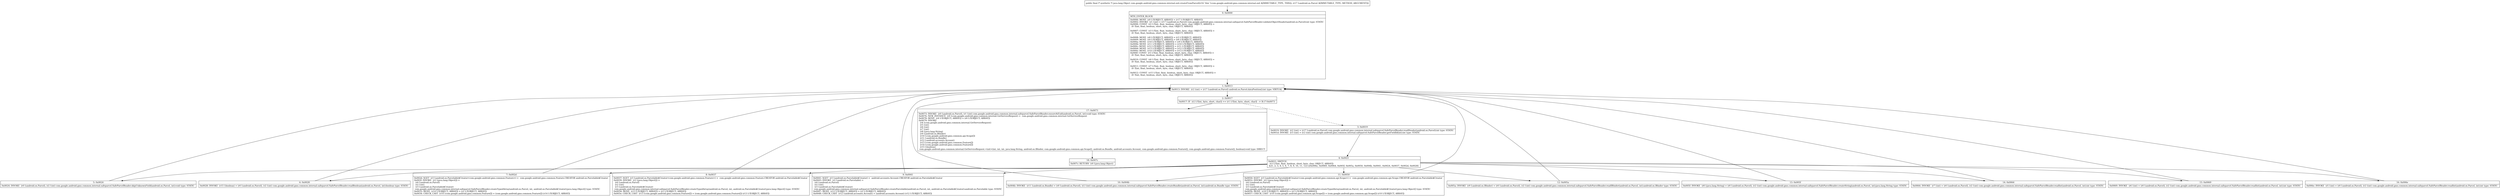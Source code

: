 digraph "CFG forcom.google.android.gms.common.internal.zzd.createFromParcel(Landroid\/os\/Parcel;)Ljava\/lang\/Object;" {
Node_0 [shape=record,label="{0\:\ 0x0000|MTH_ENTER_BLOCK\l|0x0000: MOVE  (r0 I:?[OBJECT, ARRAY]) = (r17 I:?[OBJECT, ARRAY]) \l0x0002: INVOKE  (r1 I:int) = (r17 I:android.os.Parcel) com.google.android.gms.common.internal.safeparcel.SafeParcelReader.validateObjectHeader(android.os.Parcel):int type: STATIC \l0x0006: CONST  (r2 I:?[int, float, boolean, short, byte, char, OBJECT, ARRAY]) = \l  (0 ?[int, float, boolean, short, byte, char, OBJECT, ARRAY])\l \l0x0007: CONST  (r3 I:?[int, float, boolean, short, byte, char, OBJECT, ARRAY]) = \l  (0 ?[int, float, boolean, short, byte, char, OBJECT, ARRAY])\l \l0x0008: MOVE  (r8 I:?[OBJECT, ARRAY]) = (r3 I:?[OBJECT, ARRAY]) \l0x0009: MOVE  (r9 I:?[OBJECT, ARRAY]) = (r8 I:?[OBJECT, ARRAY]) \l0x000a: MOVE  (r10 I:?[OBJECT, ARRAY]) = (r9 I:?[OBJECT, ARRAY]) \l0x000b: MOVE  (r11 I:?[OBJECT, ARRAY]) = (r10 I:?[OBJECT, ARRAY]) \l0x000c: MOVE  (r12 I:?[OBJECT, ARRAY]) = (r11 I:?[OBJECT, ARRAY]) \l0x000d: MOVE  (r13 I:?[OBJECT, ARRAY]) = (r12 I:?[OBJECT, ARRAY]) \l0x000e: MOVE  (r14 I:?[OBJECT, ARRAY]) = (r13 I:?[OBJECT, ARRAY]) \l0x000f: CONST  (r5 I:?[int, float, boolean, short, byte, char, OBJECT, ARRAY]) = \l  (0 ?[int, float, boolean, short, byte, char, OBJECT, ARRAY])\l \l0x0010: CONST  (r6 I:?[int, float, boolean, short, byte, char, OBJECT, ARRAY]) = \l  (0 ?[int, float, boolean, short, byte, char, OBJECT, ARRAY])\l \l0x0011: CONST  (r7 I:?[int, float, boolean, short, byte, char, OBJECT, ARRAY]) = \l  (0 ?[int, float, boolean, short, byte, char, OBJECT, ARRAY])\l \l0x0012: CONST  (r15 I:?[int, float, boolean, short, byte, char, OBJECT, ARRAY]) = \l  (0 ?[int, float, boolean, short, byte, char, OBJECT, ARRAY])\l \l}"];
Node_1 [shape=record,label="{1\:\ 0x0013|0x0013: INVOKE  (r2 I:int) = (r17 I:android.os.Parcel) android.os.Parcel.dataPosition():int type: VIRTUAL \l}"];
Node_2 [shape=record,label="{2\:\ 0x0017|0x0017: IF  (r2 I:?[int, byte, short, char]) \>= (r1 I:?[int, byte, short, char])  \-\> B:17:0x0073 \l}"];
Node_3 [shape=record,label="{3\:\ 0x0019|0x0019: INVOKE  (r2 I:int) = (r17 I:android.os.Parcel) com.google.android.gms.common.internal.safeparcel.SafeParcelReader.readHeader(android.os.Parcel):int type: STATIC \l0x001d: INVOKE  (r3 I:int) = (r2 I:int) com.google.android.gms.common.internal.safeparcel.SafeParcelReader.getFieldId(int):int type: STATIC \l}"];
Node_4 [shape=record,label="{4\:\ 0x0021|0x0021: SWITCH  \l  (r3 I:?[int, float, boolean, short, byte, char, OBJECT, ARRAY])\l k:[1, 2, 3, 4, 5, 6, 7, 8, 9, 10, 11, 12] t:[0x006e, 0x0069, 0x0064, 0x005f, 0x005a, 0x0050, 0x004b, 0x0041, 0x0024, 0x0037, 0x002d, 0x0028] \l}"];
Node_5 [shape=record,label="{5\:\ 0x0024|0x0024: INVOKE  (r0 I:android.os.Parcel), (r2 I:int) com.google.android.gms.common.internal.safeparcel.SafeParcelReader.skipUnknownField(android.os.Parcel, int):void type: STATIC \l}"];
Node_6 [shape=record,label="{6\:\ 0x0028|0x0028: INVOKE  (r15 I:boolean) = (r0 I:android.os.Parcel), (r2 I:int) com.google.android.gms.common.internal.safeparcel.SafeParcelReader.readBoolean(android.os.Parcel, int):boolean type: STATIC \l}"];
Node_7 [shape=record,label="{7\:\ 0x002d|0x002d: SGET  (r3 I:android.os.Parcelable$Creator\<com.google.android.gms.common.Feature\>) =  com.google.android.gms.common.Feature.CREATOR android.os.Parcelable$Creator \l0x002f: INVOKE  (r2 I:java.lang.Object[]) = \l  (r0 I:android.os.Parcel)\l  (r2 I:int)\l  (r3 I:android.os.Parcelable$Creator)\l com.google.android.gms.common.internal.safeparcel.SafeParcelReader.createTypedArray(android.os.Parcel, int, android.os.Parcelable$Creator):java.lang.Object[] type: STATIC \l0x0033: MOVE  (r14 I:?[OBJECT, ARRAY]) = (r2 I:?[OBJECT, ARRAY]) \l0x0034: CHECK_CAST  (r14 I:com.google.android.gms.common.Feature[]) = (com.google.android.gms.common.Feature[]) (r14 I:?[OBJECT, ARRAY]) \l}"];
Node_8 [shape=record,label="{8\:\ 0x0037|0x0037: SGET  (r3 I:android.os.Parcelable$Creator\<com.google.android.gms.common.Feature\>) =  com.google.android.gms.common.Feature.CREATOR android.os.Parcelable$Creator \l0x0039: INVOKE  (r2 I:java.lang.Object[]) = \l  (r0 I:android.os.Parcel)\l  (r2 I:int)\l  (r3 I:android.os.Parcelable$Creator)\l com.google.android.gms.common.internal.safeparcel.SafeParcelReader.createTypedArray(android.os.Parcel, int, android.os.Parcelable$Creator):java.lang.Object[] type: STATIC \l0x003d: MOVE  (r13 I:?[OBJECT, ARRAY]) = (r2 I:?[OBJECT, ARRAY]) \l0x003e: CHECK_CAST  (r13 I:com.google.android.gms.common.Feature[]) = (com.google.android.gms.common.Feature[]) (r13 I:?[OBJECT, ARRAY]) \l}"];
Node_9 [shape=record,label="{9\:\ 0x0041|0x0041: SGET  (r3 I:android.os.Parcelable$Creator) =  android.accounts.Account.CREATOR android.os.Parcelable$Creator \l0x0043: INVOKE  (r2 I:android.os.Parcelable) = \l  (r0 I:android.os.Parcel)\l  (r2 I:int)\l  (r3 I:android.os.Parcelable$Creator)\l com.google.android.gms.common.internal.safeparcel.SafeParcelReader.createParcelable(android.os.Parcel, int, android.os.Parcelable$Creator):android.os.Parcelable type: STATIC \l0x0047: MOVE  (r12 I:?[OBJECT, ARRAY]) = (r2 I:?[OBJECT, ARRAY]) \l0x0048: CHECK_CAST  (r12 I:android.accounts.Account) = (android.accounts.Account) (r12 I:?[OBJECT, ARRAY]) \l}"];
Node_10 [shape=record,label="{10\:\ 0x004b|0x004b: INVOKE  (r11 I:android.os.Bundle) = (r0 I:android.os.Parcel), (r2 I:int) com.google.android.gms.common.internal.safeparcel.SafeParcelReader.createBundle(android.os.Parcel, int):android.os.Bundle type: STATIC \l}"];
Node_11 [shape=record,label="{11\:\ 0x0050|0x0050: SGET  (r3 I:android.os.Parcelable$Creator\<com.google.android.gms.common.api.Scope\>) =  com.google.android.gms.common.api.Scope.CREATOR android.os.Parcelable$Creator \l0x0052: INVOKE  (r2 I:java.lang.Object[]) = \l  (r0 I:android.os.Parcel)\l  (r2 I:int)\l  (r3 I:android.os.Parcelable$Creator)\l com.google.android.gms.common.internal.safeparcel.SafeParcelReader.createTypedArray(android.os.Parcel, int, android.os.Parcelable$Creator):java.lang.Object[] type: STATIC \l0x0056: MOVE  (r10 I:?[OBJECT, ARRAY]) = (r2 I:?[OBJECT, ARRAY]) \l0x0057: CHECK_CAST  (r10 I:com.google.android.gms.common.api.Scope[]) = (com.google.android.gms.common.api.Scope[]) (r10 I:?[OBJECT, ARRAY]) \l}"];
Node_12 [shape=record,label="{12\:\ 0x005a|0x005a: INVOKE  (r9 I:android.os.IBinder) = (r0 I:android.os.Parcel), (r2 I:int) com.google.android.gms.common.internal.safeparcel.SafeParcelReader.readIBinder(android.os.Parcel, int):android.os.IBinder type: STATIC \l}"];
Node_13 [shape=record,label="{13\:\ 0x005f|0x005f: INVOKE  (r8 I:java.lang.String) = (r0 I:android.os.Parcel), (r2 I:int) com.google.android.gms.common.internal.safeparcel.SafeParcelReader.createString(android.os.Parcel, int):java.lang.String type: STATIC \l}"];
Node_14 [shape=record,label="{14\:\ 0x0064|0x0064: INVOKE  (r7 I:int) = (r0 I:android.os.Parcel), (r2 I:int) com.google.android.gms.common.internal.safeparcel.SafeParcelReader.readInt(android.os.Parcel, int):int type: STATIC \l}"];
Node_15 [shape=record,label="{15\:\ 0x0069|0x0069: INVOKE  (r6 I:int) = (r0 I:android.os.Parcel), (r2 I:int) com.google.android.gms.common.internal.safeparcel.SafeParcelReader.readInt(android.os.Parcel, int):int type: STATIC \l}"];
Node_16 [shape=record,label="{16\:\ 0x006e|0x006e: INVOKE  (r5 I:int) = (r0 I:android.os.Parcel), (r2 I:int) com.google.android.gms.common.internal.safeparcel.SafeParcelReader.readInt(android.os.Parcel, int):int type: STATIC \l}"];
Node_17 [shape=record,label="{17\:\ 0x0073|0x0073: INVOKE  (r0 I:android.os.Parcel), (r1 I:int) com.google.android.gms.common.internal.safeparcel.SafeParcelReader.ensureAtEnd(android.os.Parcel, int):void type: STATIC \l0x0076: NEW_INSTANCE  (r0 I:com.google.android.gms.common.internal.GetServiceRequest) =  com.google.android.gms.common.internal.GetServiceRequest \l0x0078: MOVE  (r4 I:?[OBJECT, ARRAY]) = (r0 I:?[OBJECT, ARRAY]) \l0x0079: INVOKE  \l  (r4 I:com.google.android.gms.common.internal.GetServiceRequest)\l  (r5 I:int)\l  (r6 I:int)\l  (r7 I:int)\l  (r8 I:java.lang.String)\l  (r9 I:android.os.IBinder)\l  (r10 I:com.google.android.gms.common.api.Scope[])\l  (r11 I:android.os.Bundle)\l  (r12 I:android.accounts.Account)\l  (r13 I:com.google.android.gms.common.Feature[])\l  (r14 I:com.google.android.gms.common.Feature[])\l  (r15 I:boolean)\l com.google.android.gms.common.internal.GetServiceRequest.\<init\>(int, int, int, java.lang.String, android.os.IBinder, com.google.android.gms.common.api.Scope[], android.os.Bundle, android.accounts.Account, com.google.android.gms.common.Feature[], com.google.android.gms.common.Feature[], boolean):void type: DIRECT \l}"];
Node_18 [shape=record,label="{18\:\ 0x007c|0x007c: RETURN  (r0 I:java.lang.Object) \l}"];
MethodNode[shape=record,label="{public final \/* synthetic *\/ java.lang.Object com.google.android.gms.common.internal.zzd.createFromParcel((r16 'this' I:com.google.android.gms.common.internal.zzd A[IMMUTABLE_TYPE, THIS]), (r17 I:android.os.Parcel A[IMMUTABLE_TYPE, METHOD_ARGUMENT])) }"];
MethodNode -> Node_0;
Node_0 -> Node_1;
Node_1 -> Node_2;
Node_2 -> Node_3[style=dashed];
Node_2 -> Node_17;
Node_3 -> Node_4;
Node_4 -> Node_5;
Node_4 -> Node_6;
Node_4 -> Node_7;
Node_4 -> Node_8;
Node_4 -> Node_9;
Node_4 -> Node_10;
Node_4 -> Node_11;
Node_4 -> Node_12;
Node_4 -> Node_13;
Node_4 -> Node_14;
Node_4 -> Node_15;
Node_4 -> Node_16;
Node_5 -> Node_1;
Node_6 -> Node_1;
Node_7 -> Node_1;
Node_8 -> Node_1;
Node_9 -> Node_1;
Node_10 -> Node_1;
Node_11 -> Node_1;
Node_12 -> Node_1;
Node_13 -> Node_1;
Node_14 -> Node_1;
Node_15 -> Node_1;
Node_16 -> Node_1;
Node_17 -> Node_18;
}

